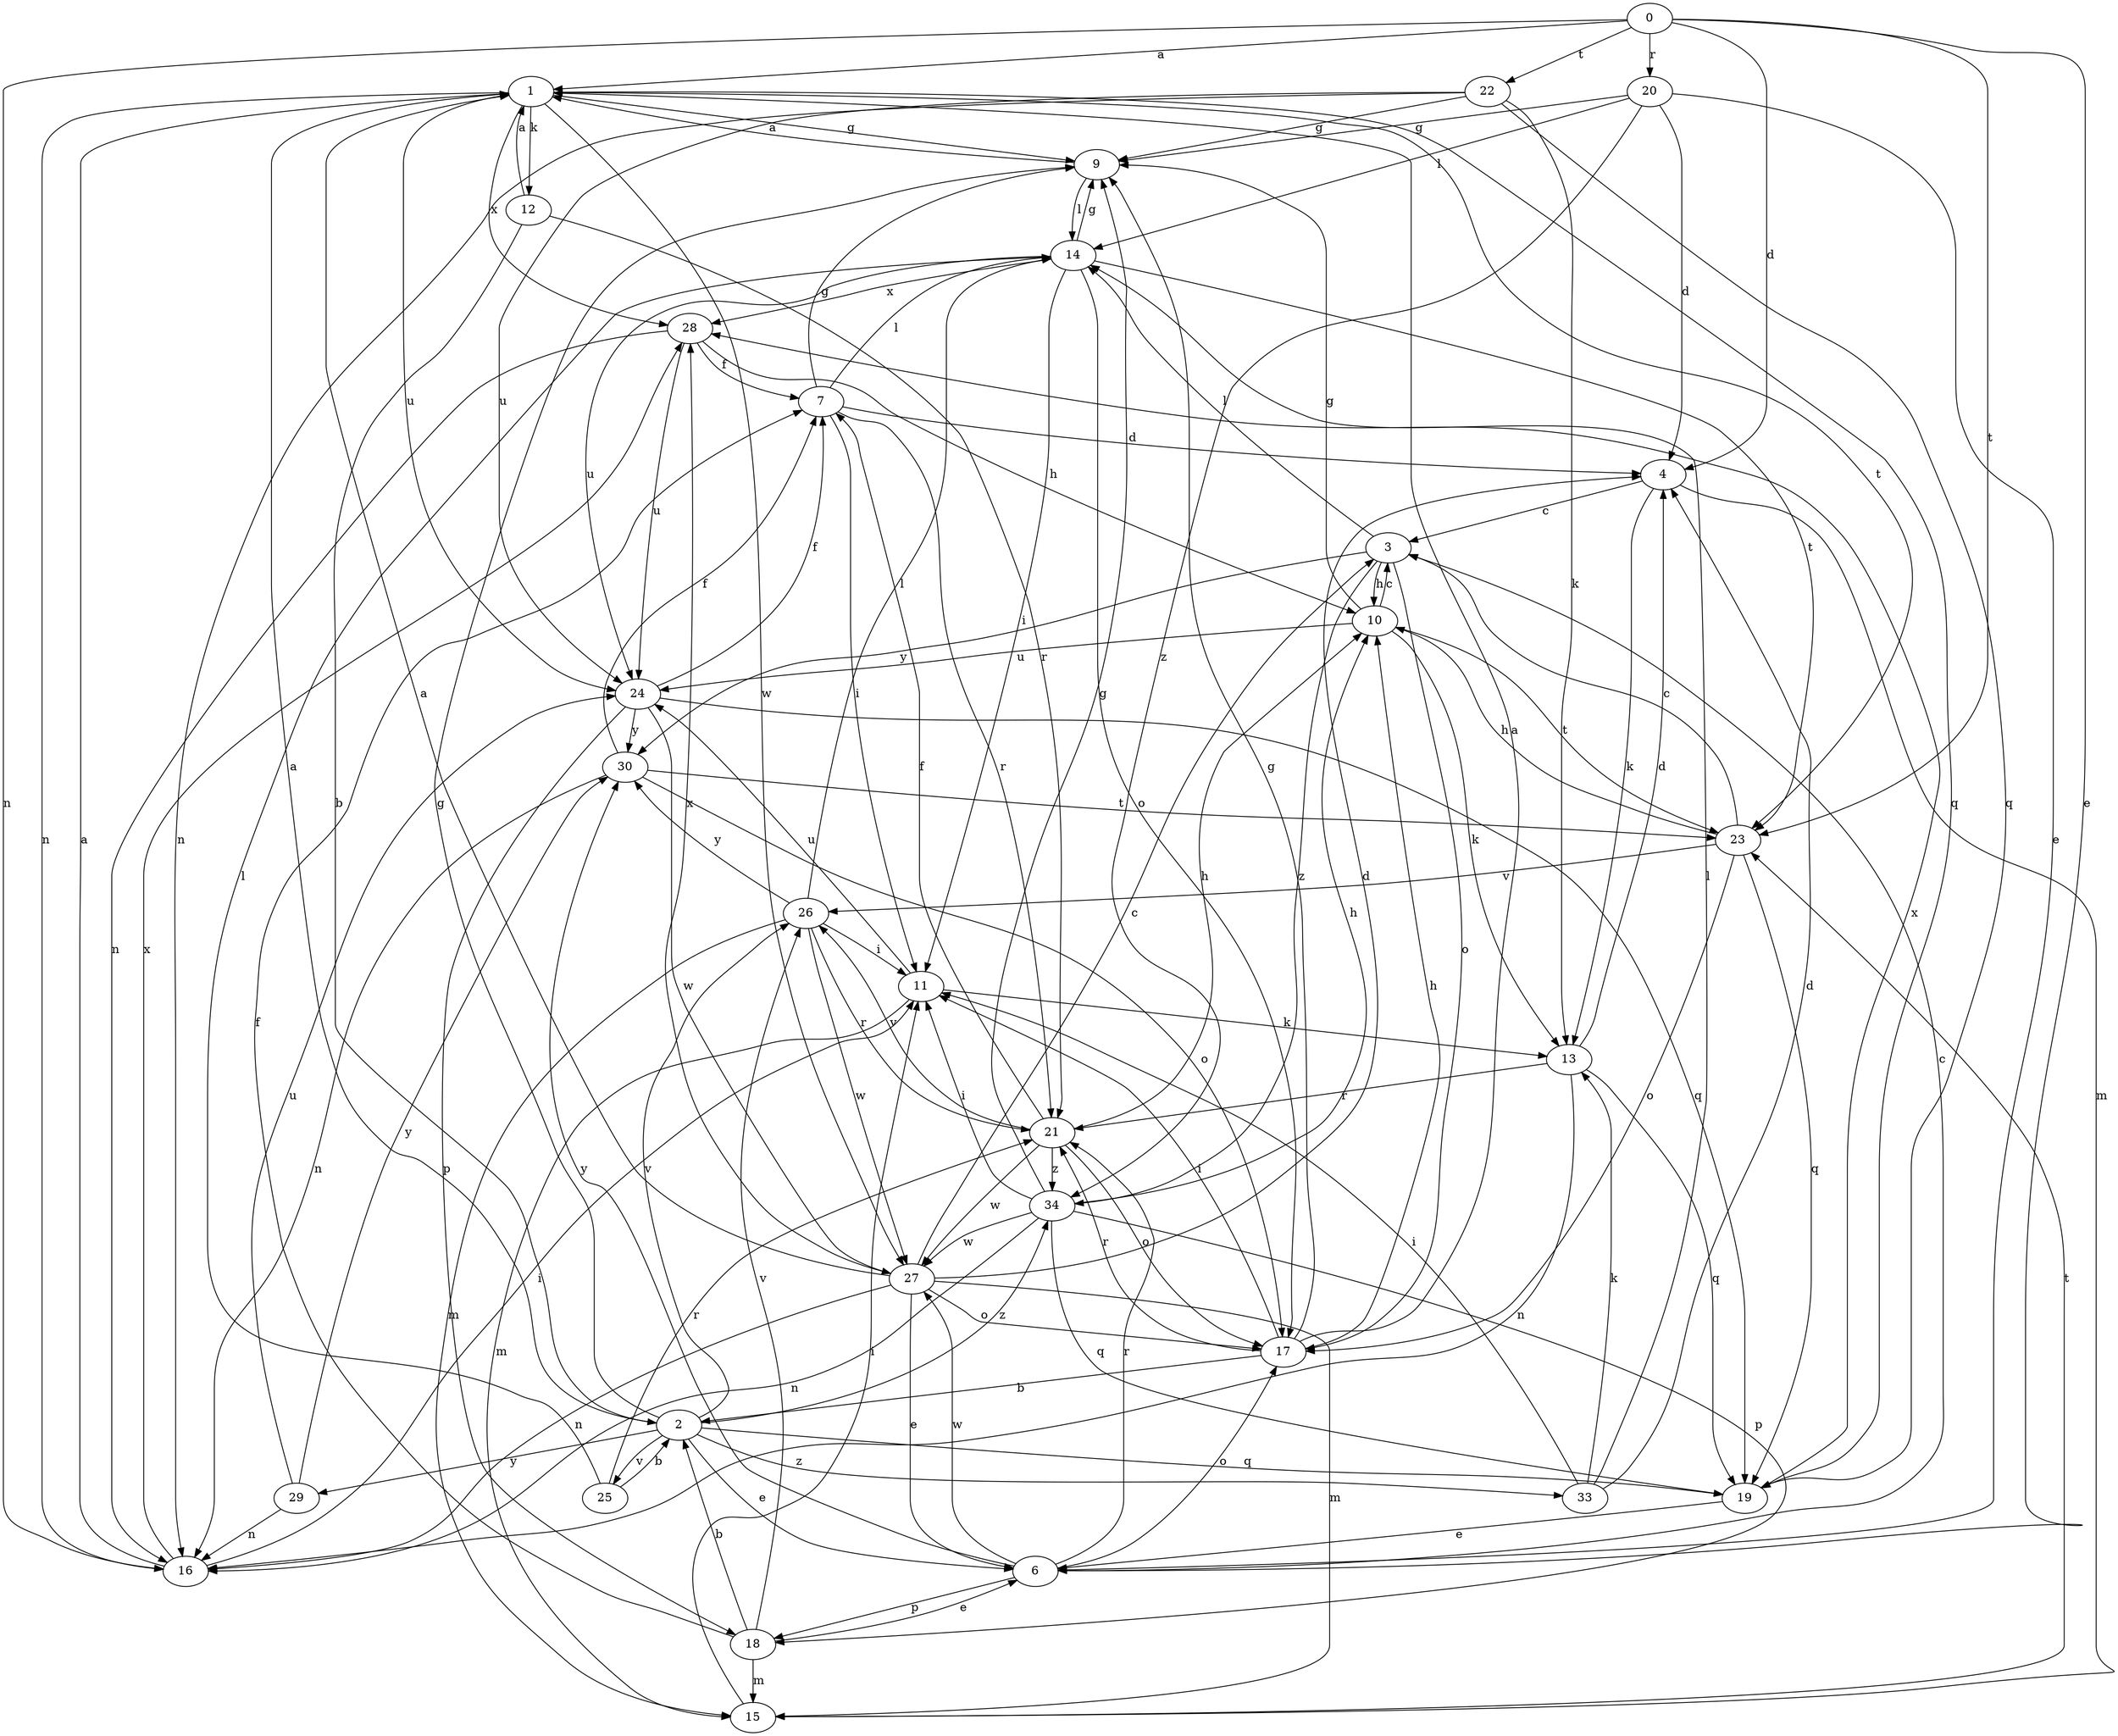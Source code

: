 strict digraph  {
0;
1;
2;
3;
4;
6;
7;
9;
10;
11;
12;
13;
14;
15;
16;
17;
18;
19;
20;
21;
22;
23;
24;
25;
26;
27;
28;
29;
30;
33;
34;
0 -> 1  [label=a];
0 -> 4  [label=d];
0 -> 6  [label=e];
0 -> 16  [label=n];
0 -> 20  [label=r];
0 -> 22  [label=t];
0 -> 23  [label=t];
1 -> 9  [label=g];
1 -> 12  [label=k];
1 -> 16  [label=n];
1 -> 19  [label=q];
1 -> 23  [label=t];
1 -> 24  [label=u];
1 -> 27  [label=w];
1 -> 28  [label=x];
2 -> 1  [label=a];
2 -> 6  [label=e];
2 -> 9  [label=g];
2 -> 19  [label=q];
2 -> 25  [label=v];
2 -> 26  [label=v];
2 -> 29  [label=y];
2 -> 33  [label=z];
2 -> 34  [label=z];
3 -> 10  [label=h];
3 -> 14  [label=l];
3 -> 17  [label=o];
3 -> 30  [label=y];
3 -> 34  [label=z];
4 -> 3  [label=c];
4 -> 13  [label=k];
4 -> 15  [label=m];
6 -> 3  [label=c];
6 -> 17  [label=o];
6 -> 18  [label=p];
6 -> 21  [label=r];
6 -> 27  [label=w];
6 -> 30  [label=y];
7 -> 4  [label=d];
7 -> 9  [label=g];
7 -> 11  [label=i];
7 -> 14  [label=l];
7 -> 21  [label=r];
9 -> 1  [label=a];
9 -> 14  [label=l];
10 -> 3  [label=c];
10 -> 9  [label=g];
10 -> 13  [label=k];
10 -> 23  [label=t];
10 -> 24  [label=u];
11 -> 13  [label=k];
11 -> 15  [label=m];
11 -> 24  [label=u];
12 -> 1  [label=a];
12 -> 2  [label=b];
12 -> 21  [label=r];
13 -> 4  [label=d];
13 -> 16  [label=n];
13 -> 19  [label=q];
13 -> 21  [label=r];
14 -> 9  [label=g];
14 -> 11  [label=i];
14 -> 17  [label=o];
14 -> 23  [label=t];
14 -> 24  [label=u];
14 -> 28  [label=x];
15 -> 11  [label=i];
15 -> 23  [label=t];
16 -> 1  [label=a];
16 -> 11  [label=i];
16 -> 28  [label=x];
17 -> 1  [label=a];
17 -> 2  [label=b];
17 -> 9  [label=g];
17 -> 10  [label=h];
17 -> 11  [label=i];
17 -> 21  [label=r];
18 -> 2  [label=b];
18 -> 6  [label=e];
18 -> 7  [label=f];
18 -> 15  [label=m];
18 -> 26  [label=v];
19 -> 6  [label=e];
19 -> 28  [label=x];
20 -> 4  [label=d];
20 -> 6  [label=e];
20 -> 9  [label=g];
20 -> 14  [label=l];
20 -> 34  [label=z];
21 -> 7  [label=f];
21 -> 10  [label=h];
21 -> 17  [label=o];
21 -> 26  [label=v];
21 -> 27  [label=w];
21 -> 34  [label=z];
22 -> 9  [label=g];
22 -> 13  [label=k];
22 -> 16  [label=n];
22 -> 19  [label=q];
22 -> 24  [label=u];
23 -> 3  [label=c];
23 -> 10  [label=h];
23 -> 17  [label=o];
23 -> 19  [label=q];
23 -> 26  [label=v];
24 -> 7  [label=f];
24 -> 18  [label=p];
24 -> 19  [label=q];
24 -> 27  [label=w];
24 -> 30  [label=y];
25 -> 2  [label=b];
25 -> 14  [label=l];
25 -> 21  [label=r];
26 -> 11  [label=i];
26 -> 14  [label=l];
26 -> 15  [label=m];
26 -> 21  [label=r];
26 -> 27  [label=w];
26 -> 30  [label=y];
27 -> 1  [label=a];
27 -> 3  [label=c];
27 -> 4  [label=d];
27 -> 6  [label=e];
27 -> 15  [label=m];
27 -> 16  [label=n];
27 -> 17  [label=o];
27 -> 28  [label=x];
28 -> 7  [label=f];
28 -> 10  [label=h];
28 -> 16  [label=n];
28 -> 24  [label=u];
29 -> 16  [label=n];
29 -> 24  [label=u];
29 -> 30  [label=y];
30 -> 7  [label=f];
30 -> 16  [label=n];
30 -> 17  [label=o];
30 -> 23  [label=t];
33 -> 4  [label=d];
33 -> 11  [label=i];
33 -> 13  [label=k];
33 -> 14  [label=l];
34 -> 9  [label=g];
34 -> 10  [label=h];
34 -> 11  [label=i];
34 -> 16  [label=n];
34 -> 18  [label=p];
34 -> 19  [label=q];
34 -> 27  [label=w];
}
